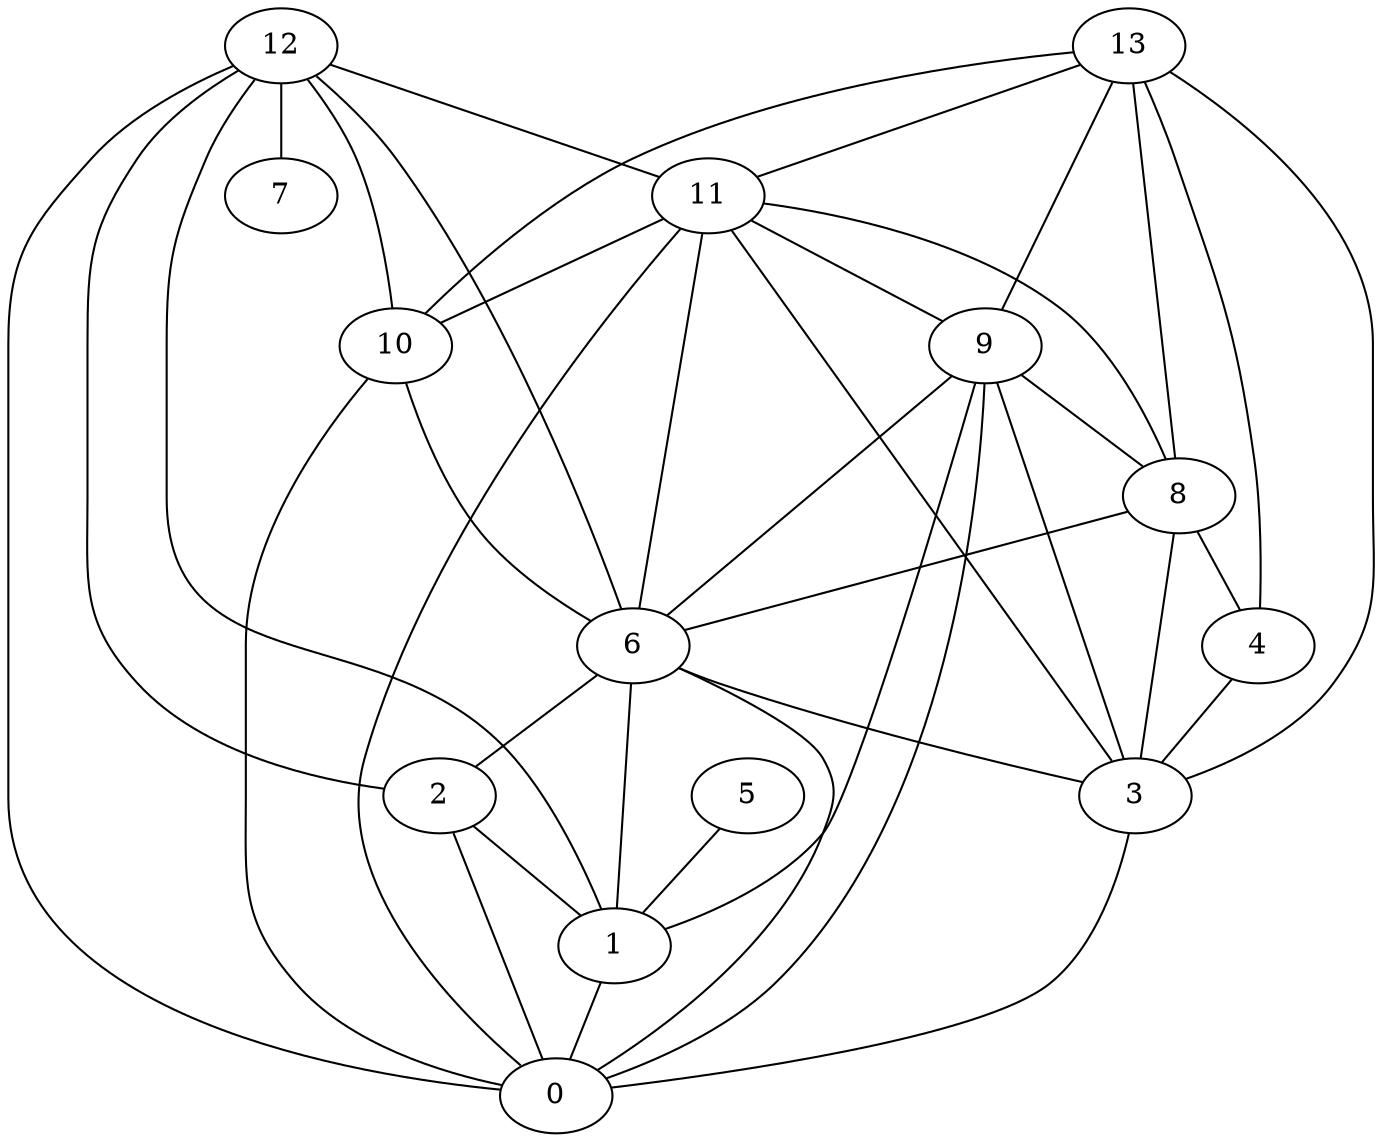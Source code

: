digraph "sensornet-topology" {
label = "";
rankdir="BT";"0"->"1" [arrowhead = "both"] 
"0"->"2" [arrowhead = "both"] 
"0"->"3" [arrowhead = "both"] 
"0"->"6" [arrowhead = "both"] 
"0"->"9" [arrowhead = "both"] 
"0"->"10" [arrowhead = "both"] 
"0"->"11" [arrowhead = "both"] 
"0"->"12" [arrowhead = "both"] 
"1"->"2" [arrowhead = "both"] 
"1"->"5" [arrowhead = "both"] 
"1"->"6" [arrowhead = "both"] 
"1"->"9" [arrowhead = "both"] 
"1"->"12" [arrowhead = "both"] 
"2"->"6" [arrowhead = "both"] 
"2"->"12" [arrowhead = "both"] 
"3"->"4" [arrowhead = "both"] 
"3"->"6" [arrowhead = "both"] 
"3"->"8" [arrowhead = "both"] 
"3"->"9" [arrowhead = "both"] 
"3"->"11" [arrowhead = "both"] 
"3"->"13" [arrowhead = "both"] 
"4"->"8" [arrowhead = "both"] 
"4"->"13" [arrowhead = "both"] 
"6"->"8" [arrowhead = "both"] 
"6"->"9" [arrowhead = "both"] 
"6"->"10" [arrowhead = "both"] 
"6"->"11" [arrowhead = "both"] 
"6"->"12" [arrowhead = "both"] 
"7"->"12" [arrowhead = "both"] 
"8"->"9" [arrowhead = "both"] 
"8"->"11" [arrowhead = "both"] 
"8"->"13" [arrowhead = "both"] 
"9"->"11" [arrowhead = "both"] 
"9"->"13" [arrowhead = "both"] 
"10"->"11" [arrowhead = "both"] 
"10"->"12" [arrowhead = "both"] 
"10"->"13" [arrowhead = "both"] 
"11"->"12" [arrowhead = "both"] 
"11"->"13" [arrowhead = "both"] 
}